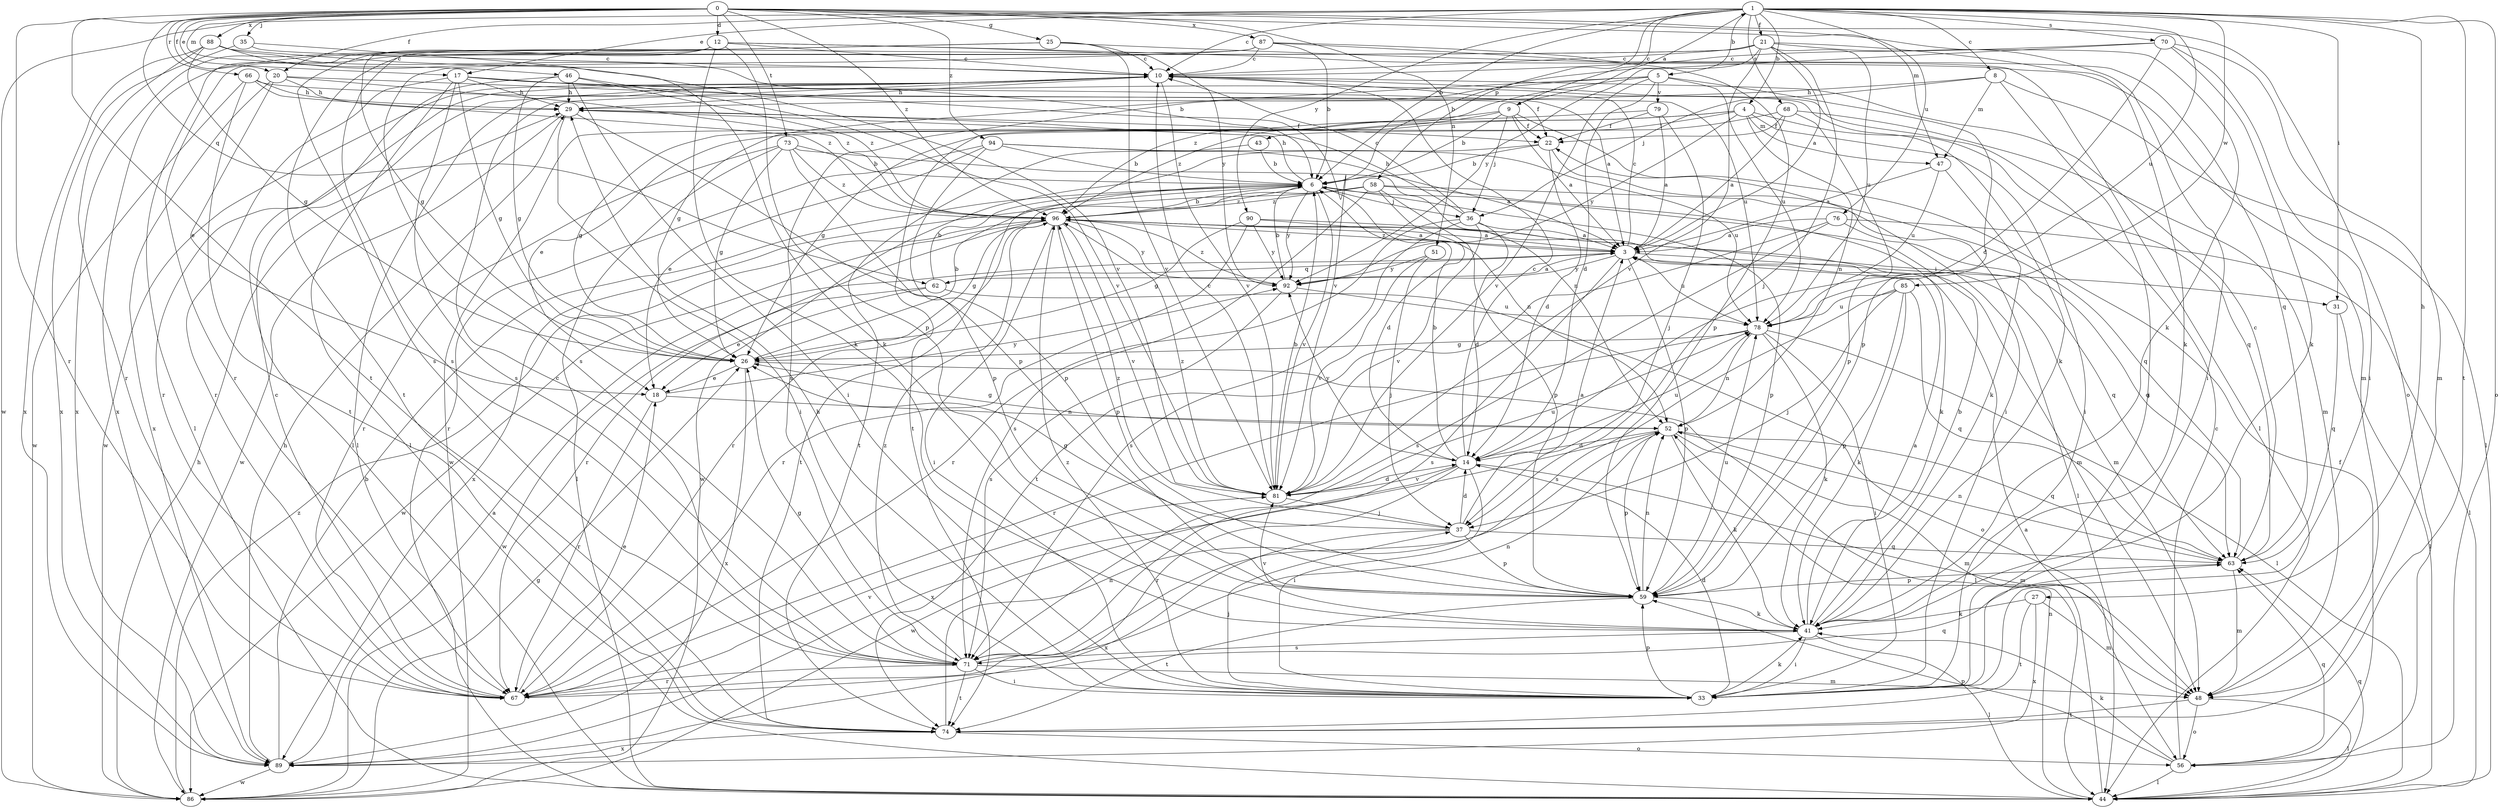 strict digraph  {
0;
1;
3;
4;
5;
6;
8;
9;
10;
12;
14;
17;
18;
20;
21;
22;
25;
26;
27;
29;
31;
33;
35;
36;
37;
41;
43;
44;
46;
47;
48;
51;
52;
56;
58;
59;
62;
63;
66;
67;
68;
70;
71;
73;
74;
76;
78;
79;
81;
85;
86;
87;
88;
89;
90;
92;
94;
96;
0 -> 12  [label=d];
0 -> 17  [label=e];
0 -> 20  [label=f];
0 -> 25  [label=g];
0 -> 35  [label=j];
0 -> 41  [label=k];
0 -> 46  [label=m];
0 -> 47  [label=m];
0 -> 51  [label=n];
0 -> 56  [label=o];
0 -> 62  [label=q];
0 -> 66  [label=r];
0 -> 67  [label=r];
0 -> 73  [label=t];
0 -> 74  [label=t];
0 -> 87  [label=x];
0 -> 88  [label=x];
0 -> 94  [label=z];
0 -> 96  [label=z];
1 -> 4  [label=b];
1 -> 5  [label=b];
1 -> 6  [label=b];
1 -> 8  [label=c];
1 -> 9  [label=c];
1 -> 10  [label=c];
1 -> 17  [label=e];
1 -> 20  [label=f];
1 -> 21  [label=f];
1 -> 27  [label=h];
1 -> 31  [label=i];
1 -> 56  [label=o];
1 -> 58  [label=p];
1 -> 68  [label=s];
1 -> 70  [label=s];
1 -> 74  [label=t];
1 -> 76  [label=u];
1 -> 78  [label=u];
1 -> 85  [label=w];
1 -> 86  [label=w];
1 -> 90  [label=y];
3 -> 10  [label=c];
3 -> 31  [label=i];
3 -> 59  [label=p];
3 -> 62  [label=q];
3 -> 71  [label=s];
3 -> 78  [label=u];
3 -> 92  [label=y];
3 -> 96  [label=z];
4 -> 18  [label=e];
4 -> 33  [label=i];
4 -> 43  [label=l];
4 -> 47  [label=m];
4 -> 52  [label=n];
4 -> 63  [label=q];
4 -> 74  [label=t];
4 -> 92  [label=y];
5 -> 14  [label=d];
5 -> 26  [label=g];
5 -> 59  [label=p];
5 -> 71  [label=s];
5 -> 78  [label=u];
5 -> 79  [label=v];
5 -> 81  [label=v];
5 -> 96  [label=z];
6 -> 29  [label=h];
6 -> 36  [label=j];
6 -> 52  [label=n];
6 -> 59  [label=p];
6 -> 74  [label=t];
6 -> 81  [label=v];
6 -> 92  [label=y];
6 -> 96  [label=z];
8 -> 29  [label=h];
8 -> 33  [label=i];
8 -> 36  [label=j];
8 -> 44  [label=l];
8 -> 47  [label=m];
9 -> 1  [label=a];
9 -> 3  [label=a];
9 -> 6  [label=b];
9 -> 22  [label=f];
9 -> 26  [label=g];
9 -> 33  [label=i];
9 -> 36  [label=j];
9 -> 96  [label=z];
10 -> 29  [label=h];
10 -> 44  [label=l];
10 -> 67  [label=r];
10 -> 81  [label=v];
10 -> 86  [label=w];
12 -> 10  [label=c];
12 -> 26  [label=g];
12 -> 41  [label=k];
12 -> 44  [label=l];
12 -> 48  [label=m];
12 -> 59  [label=p];
12 -> 71  [label=s];
12 -> 92  [label=y];
14 -> 6  [label=b];
14 -> 10  [label=c];
14 -> 33  [label=i];
14 -> 48  [label=m];
14 -> 67  [label=r];
14 -> 78  [label=u];
14 -> 81  [label=v];
14 -> 86  [label=w];
14 -> 92  [label=y];
17 -> 3  [label=a];
17 -> 26  [label=g];
17 -> 29  [label=h];
17 -> 41  [label=k];
17 -> 44  [label=l];
17 -> 67  [label=r];
17 -> 71  [label=s];
17 -> 81  [label=v];
18 -> 52  [label=n];
18 -> 67  [label=r];
18 -> 92  [label=y];
20 -> 18  [label=e];
20 -> 22  [label=f];
20 -> 29  [label=h];
20 -> 89  [label=x];
20 -> 96  [label=z];
21 -> 3  [label=a];
21 -> 6  [label=b];
21 -> 10  [label=c];
21 -> 33  [label=i];
21 -> 37  [label=j];
21 -> 41  [label=k];
21 -> 67  [label=r];
21 -> 78  [label=u];
21 -> 81  [label=v];
21 -> 89  [label=x];
22 -> 6  [label=b];
22 -> 14  [label=d];
22 -> 63  [label=q];
22 -> 86  [label=w];
25 -> 10  [label=c];
25 -> 63  [label=q];
25 -> 71  [label=s];
25 -> 81  [label=v];
25 -> 89  [label=x];
26 -> 6  [label=b];
26 -> 18  [label=e];
26 -> 44  [label=l];
26 -> 89  [label=x];
27 -> 41  [label=k];
27 -> 48  [label=m];
27 -> 74  [label=t];
27 -> 89  [label=x];
29 -> 22  [label=f];
29 -> 33  [label=i];
29 -> 59  [label=p];
29 -> 86  [label=w];
31 -> 44  [label=l];
31 -> 63  [label=q];
33 -> 14  [label=d];
33 -> 29  [label=h];
33 -> 37  [label=j];
33 -> 41  [label=k];
33 -> 59  [label=p];
33 -> 96  [label=z];
35 -> 10  [label=c];
35 -> 41  [label=k];
35 -> 89  [label=x];
36 -> 3  [label=a];
36 -> 10  [label=c];
36 -> 14  [label=d];
36 -> 29  [label=h];
36 -> 67  [label=r];
36 -> 71  [label=s];
36 -> 81  [label=v];
37 -> 3  [label=a];
37 -> 14  [label=d];
37 -> 26  [label=g];
37 -> 59  [label=p];
37 -> 63  [label=q];
37 -> 89  [label=x];
37 -> 96  [label=z];
41 -> 3  [label=a];
41 -> 6  [label=b];
41 -> 33  [label=i];
41 -> 44  [label=l];
41 -> 71  [label=s];
41 -> 81  [label=v];
43 -> 6  [label=b];
43 -> 74  [label=t];
44 -> 3  [label=a];
44 -> 52  [label=n];
44 -> 63  [label=q];
46 -> 26  [label=g];
46 -> 29  [label=h];
46 -> 33  [label=i];
46 -> 44  [label=l];
46 -> 81  [label=v];
46 -> 96  [label=z];
47 -> 3  [label=a];
47 -> 41  [label=k];
47 -> 78  [label=u];
48 -> 44  [label=l];
48 -> 56  [label=o];
48 -> 74  [label=t];
51 -> 37  [label=j];
51 -> 81  [label=v];
51 -> 92  [label=y];
52 -> 14  [label=d];
52 -> 26  [label=g];
52 -> 41  [label=k];
52 -> 48  [label=m];
52 -> 59  [label=p];
52 -> 63  [label=q];
52 -> 89  [label=x];
56 -> 10  [label=c];
56 -> 22  [label=f];
56 -> 41  [label=k];
56 -> 44  [label=l];
56 -> 59  [label=p];
56 -> 63  [label=q];
58 -> 14  [label=d];
58 -> 41  [label=k];
58 -> 44  [label=l];
58 -> 59  [label=p];
58 -> 67  [label=r];
58 -> 71  [label=s];
58 -> 89  [label=x];
58 -> 96  [label=z];
59 -> 41  [label=k];
59 -> 52  [label=n];
59 -> 74  [label=t];
59 -> 78  [label=u];
62 -> 3  [label=a];
62 -> 6  [label=b];
62 -> 18  [label=e];
62 -> 56  [label=o];
62 -> 86  [label=w];
63 -> 10  [label=c];
63 -> 48  [label=m];
63 -> 52  [label=n];
63 -> 59  [label=p];
66 -> 29  [label=h];
66 -> 74  [label=t];
66 -> 78  [label=u];
66 -> 86  [label=w];
66 -> 96  [label=z];
67 -> 10  [label=c];
67 -> 18  [label=e];
67 -> 63  [label=q];
67 -> 81  [label=v];
68 -> 3  [label=a];
68 -> 22  [label=f];
68 -> 26  [label=g];
68 -> 48  [label=m];
68 -> 59  [label=p];
70 -> 10  [label=c];
70 -> 14  [label=d];
70 -> 33  [label=i];
70 -> 41  [label=k];
70 -> 48  [label=m];
70 -> 92  [label=y];
71 -> 10  [label=c];
71 -> 26  [label=g];
71 -> 33  [label=i];
71 -> 48  [label=m];
71 -> 52  [label=n];
71 -> 67  [label=r];
71 -> 74  [label=t];
71 -> 96  [label=z];
73 -> 6  [label=b];
73 -> 26  [label=g];
73 -> 44  [label=l];
73 -> 52  [label=n];
73 -> 59  [label=p];
73 -> 67  [label=r];
73 -> 96  [label=z];
74 -> 52  [label=n];
74 -> 56  [label=o];
74 -> 89  [label=x];
76 -> 3  [label=a];
76 -> 44  [label=l];
76 -> 63  [label=q];
76 -> 71  [label=s];
76 -> 74  [label=t];
78 -> 26  [label=g];
78 -> 33  [label=i];
78 -> 41  [label=k];
78 -> 44  [label=l];
78 -> 52  [label=n];
78 -> 67  [label=r];
79 -> 3  [label=a];
79 -> 22  [label=f];
79 -> 37  [label=j];
79 -> 86  [label=w];
81 -> 6  [label=b];
81 -> 10  [label=c];
81 -> 14  [label=d];
81 -> 37  [label=j];
81 -> 78  [label=u];
81 -> 96  [label=z];
85 -> 37  [label=j];
85 -> 41  [label=k];
85 -> 59  [label=p];
85 -> 63  [label=q];
85 -> 71  [label=s];
85 -> 78  [label=u];
86 -> 26  [label=g];
86 -> 29  [label=h];
86 -> 96  [label=z];
87 -> 6  [label=b];
87 -> 10  [label=c];
87 -> 44  [label=l];
87 -> 59  [label=p];
87 -> 71  [label=s];
87 -> 74  [label=t];
88 -> 6  [label=b];
88 -> 10  [label=c];
88 -> 26  [label=g];
88 -> 67  [label=r];
88 -> 81  [label=v];
88 -> 89  [label=x];
89 -> 3  [label=a];
89 -> 6  [label=b];
89 -> 29  [label=h];
89 -> 86  [label=w];
90 -> 3  [label=a];
90 -> 26  [label=g];
90 -> 48  [label=m];
90 -> 67  [label=r];
90 -> 92  [label=y];
92 -> 6  [label=b];
92 -> 71  [label=s];
92 -> 78  [label=u];
92 -> 96  [label=z];
94 -> 3  [label=a];
94 -> 6  [label=b];
94 -> 18  [label=e];
94 -> 59  [label=p];
94 -> 67  [label=r];
94 -> 78  [label=u];
96 -> 3  [label=a];
96 -> 6  [label=b];
96 -> 26  [label=g];
96 -> 33  [label=i];
96 -> 48  [label=m];
96 -> 59  [label=p];
96 -> 63  [label=q];
96 -> 67  [label=r];
96 -> 81  [label=v];
96 -> 86  [label=w];
96 -> 92  [label=y];
}
